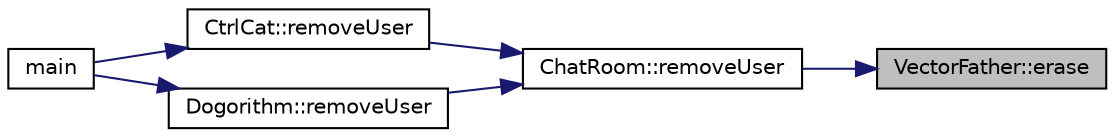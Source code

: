digraph "VectorFather::erase"
{
 // LATEX_PDF_SIZE
  edge [fontname="Helvetica",fontsize="10",labelfontname="Helvetica",labelfontsize="10"];
  node [fontname="Helvetica",fontsize="10",shape=record];
  rankdir="RL";
  Node1 [label="VectorFather::erase",height=0.2,width=0.4,color="black", fillcolor="grey75", style="filled", fontcolor="black",tooltip="Erase element at specified position."];
  Node1 -> Node2 [dir="back",color="midnightblue",fontsize="10",style="solid",fontname="Helvetica"];
  Node2 [label="ChatRoom::removeUser",height=0.2,width=0.4,color="black", fillcolor="white", style="filled",URL="$classChatRoom.html#afbc5d283554f1603876e18b090033f04",tooltip="Remove a user from the chat room."];
  Node2 -> Node3 [dir="back",color="midnightblue",fontsize="10",style="solid",fontname="Helvetica"];
  Node3 [label="CtrlCat::removeUser",height=0.2,width=0.4,color="black", fillcolor="white", style="filled",URL="$classCtrlCat.html#af4d66e652688fe4c19d7fa9eb777f29b",tooltip="Remove a user from the CtrlCat chat room."];
  Node3 -> Node4 [dir="back",color="midnightblue",fontsize="10",style="solid",fontname="Helvetica"];
  Node4 [label="main",height=0.2,width=0.4,color="black", fillcolor="white", style="filled",URL="$DemoMain_8cpp.html#ae66f6b31b5ad750f1fe042a706a4e3d4",tooltip=" "];
  Node2 -> Node5 [dir="back",color="midnightblue",fontsize="10",style="solid",fontname="Helvetica"];
  Node5 [label="Dogorithm::removeUser",height=0.2,width=0.4,color="black", fillcolor="white", style="filled",URL="$classDogorithm.html#a77afce2e7d63306dc918ae11e9de4b2f",tooltip="Remove a user from the Dogorithm chat room."];
  Node5 -> Node4 [dir="back",color="midnightblue",fontsize="10",style="solid",fontname="Helvetica"];
}
